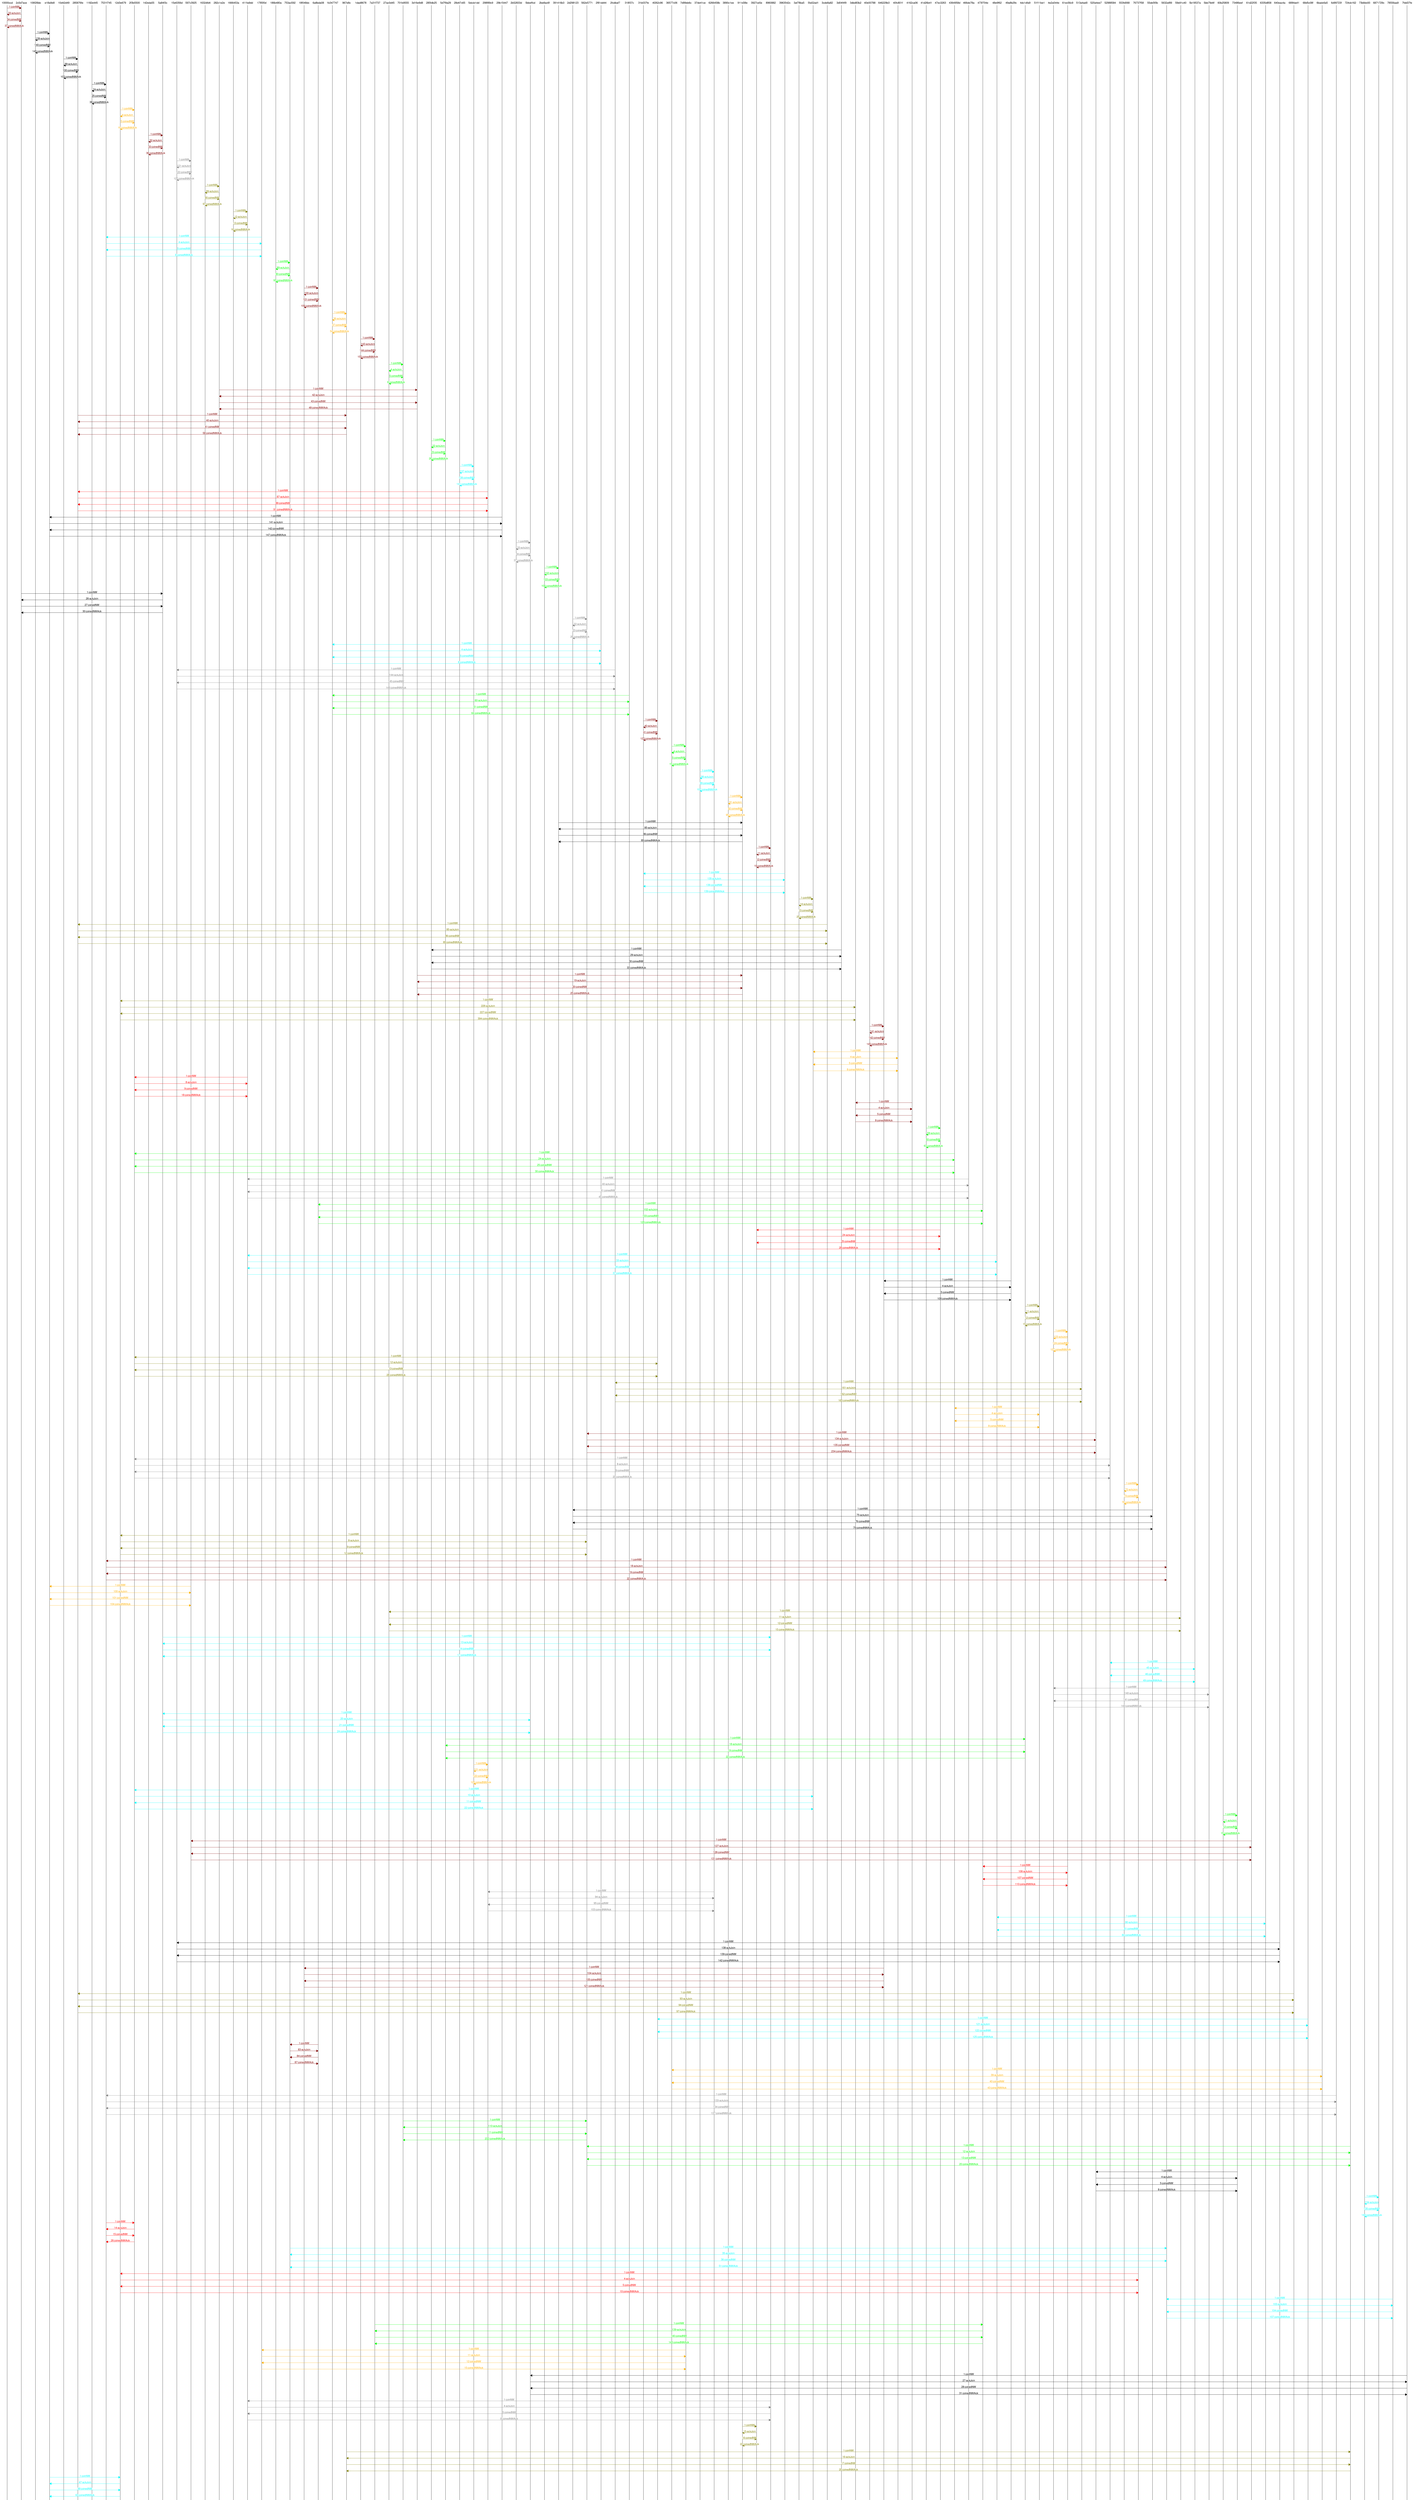 msc { 
10000ccd,2c5d7ace,106f26bb,e18a9e8,10d42d49,285876fe,1182e445,7531f745,12d3e679,2f3b5500,142eda55,5a84f3c,15e6356d,597c3925,1632dfd4,282c1e2e,1666453a,411fa9dd,1785f0d,186b480a,753ac592,18f048dc,6a8bda08,1b347747,967e8c,1dad8678,7a31f737,27ac0d45,701b9555,3d16e9d8,285fdb25,5d7f9a29,28d47c65,5dccb1dd,298f89c9,29b15447,2b52833d,5bbeffcd,2be8ac6f,391416b3,2d298123,562e5771,2f81dd44,2fcdbaf7,318f37c,31b037fe,4f262c96,36577c06,7d99eb6c,37de41ce,6266458b,3890c1ee,911d38e,3927ce5e,8960882,3963542c,3af78ba5,5fa52ad1,3cde8a82,3d04f4f9,3dbd83b2,40e00788,646229b3,40fc801f,4162ca06,41d26b41,47ec3263,4364958d,466de78a,473f704e,48e9f62,49a8b29c,4dc1dfa9,51f11be1,4e2a544e,61ec56c9,513a4ad0,520a4ee7,52988584,553fd068,76737f58,55de5f0b,5632af89,59e91c40,5b19537a,5bb79d4f,60b25809,73486eef,61d22f35,6335d858,640eac4a,689fda41,68d5c08f,6badc6a5,6d99723f,724cb162,73b8dc93,6871729c,78556aa9,7fdd37fe;

10000ccd=>2c5d7ace [label="1-joinNW", textcolor="maroon", linecolor="maroon"];
2c5d7ace=>10000ccd [label="33-ackJoin", textcolor="maroon", linecolor="maroon"];
10000ccd=>2c5d7ace [label="34-joinedNW", textcolor="maroon", linecolor="maroon"];
2c5d7ace=>10000ccd [label="37-joinedNWAck", textcolor="maroon", linecolor="maroon"];
106f26bb=>e18a9e8 [label="1-joinNW", textcolor="black", linecolor="black"];
e18a9e8=>106f26bb [label="139-ackJoin", textcolor="black", linecolor="black"];
106f26bb=>e18a9e8 [label="140-joinedNW", textcolor="black", linecolor="black"];
e18a9e8=>106f26bb [label="145-joinedNWAck", textcolor="black", linecolor="black"];
10d42d49=>285876fe [label="1-joinNW", textcolor="black", linecolor="black"];
285876fe=>10d42d49 [label="99-ackJoin", textcolor="black", linecolor="black"];
10d42d49=>285876fe [label="100-joinedNW", textcolor="black", linecolor="black"];
285876fe=>10d42d49 [label="103-joinedNWAck", textcolor="black", linecolor="black"];
1182e445=>7531f745 [label="1-joinNW", textcolor="black", linecolor="black"];
7531f745=>1182e445 [label="24-ackJoin", textcolor="black", linecolor="black"];
1182e445=>7531f745 [label="25-joinedNW", textcolor="black", linecolor="black"];
7531f745=>1182e445 [label="38-joinedNWAck", textcolor="black", linecolor="black"];
12d3e679=>2f3b5500 [label="1-joinNW", textcolor="orange", linecolor="orange"];
2f3b5500=>12d3e679 [label="4-ackJoin", textcolor="orange", linecolor="orange"];
12d3e679=>2f3b5500 [label="5-joinedNW", textcolor="orange", linecolor="orange"];
2f3b5500=>12d3e679 [label="16-joinedNWAck", textcolor="orange", linecolor="orange"];
142eda55=>5a84f3c [label="1-joinNW", textcolor="maroon", linecolor="maroon"];
5a84f3c=>142eda55 [label="32-ackJoin", textcolor="maroon", linecolor="maroon"];
142eda55=>5a84f3c [label="33-joinedNW", textcolor="maroon", linecolor="maroon"];
5a84f3c=>142eda55 [label="36-joinedNWAck", textcolor="maroon", linecolor="maroon"];
15e6356d=>597c3925 [label="1-joinNW", textcolor="gray", linecolor="gray"];
597c3925=>15e6356d [label="121-ackJoin", textcolor="gray", linecolor="gray"];
15e6356d=>597c3925 [label="122-joinedNW", textcolor="gray", linecolor="gray"];
597c3925=>15e6356d [label="125-joinedNWAck", textcolor="gray", linecolor="gray"];
1632dfd4=>282c1e2e [label="1-joinNW", textcolor="olive", linecolor="olive"];
282c1e2e=>1632dfd4 [label="89-ackJoin", textcolor="olive", linecolor="olive"];
1632dfd4=>282c1e2e [label="90-joinedNW", textcolor="olive", linecolor="olive"];
282c1e2e=>1632dfd4 [label="97-joinedNWAck", textcolor="olive", linecolor="olive"];
1666453a=>411fa9dd [label="1-joinNW", textcolor="olive", linecolor="olive"];
411fa9dd=>1666453a [label="12-ackJoin", textcolor="olive", linecolor="olive"];
1666453a=>411fa9dd [label="13-joinedNW", textcolor="olive", linecolor="olive"];
411fa9dd=>1666453a [label="16-joinedNWAck", textcolor="olive", linecolor="olive"];
1785f0d=>7531f745 [label="1-joinNW", textcolor="aqua", linecolor="aqua"];
7531f745=>1785f0d [label="4-ackJoin", textcolor="aqua", linecolor="aqua"];
1785f0d=>7531f745 [label="5-joinedNW", textcolor="aqua", linecolor="aqua"];
7531f745=>1785f0d [label="8-joinedNWAck", textcolor="aqua", linecolor="aqua"];
186b480a=>753ac592 [label="1-joinNW", textcolor="green", linecolor="green"];
753ac592=>186b480a [label="89-ackJoin", textcolor="green", linecolor="green"];
186b480a=>753ac592 [label="90-joinedNW", textcolor="green", linecolor="green"];
753ac592=>186b480a [label="93-joinedNWAck", textcolor="green", linecolor="green"];
18f048dc=>6a8bda08 [label="1-joinNW", textcolor="maroon", linecolor="maroon"];
6a8bda08=>18f048dc [label="100-ackJoin", textcolor="maroon", linecolor="maroon"];
18f048dc=>6a8bda08 [label="101-joinedNW", textcolor="maroon", linecolor="maroon"];
6a8bda08=>18f048dc [label="106-joinedNWAck", textcolor="maroon", linecolor="maroon"];
1b347747=>967e8c [label="1-joinNW", textcolor="orange", linecolor="orange"];
967e8c=>1b347747 [label="36-ackJoin", textcolor="orange", linecolor="orange"];
1b347747=>967e8c [label="37-joinedNW", textcolor="orange", linecolor="orange"];
967e8c=>1b347747 [label="54-joinedNWAck", textcolor="orange", linecolor="orange"];
1dad8678=>7a31f737 [label="1-joinNW", textcolor="maroon", linecolor="maroon"];
7a31f737=>1dad8678 [label="143-ackJoin", textcolor="maroon", linecolor="maroon"];
1dad8678=>7a31f737 [label="144-joinedNW", textcolor="maroon", linecolor="maroon"];
7a31f737=>1dad8678 [label="155-joinedNWAck", textcolor="maroon", linecolor="maroon"];
27ac0d45=>701b9555 [label="1-joinNW", textcolor="green", linecolor="green"];
701b9555=>27ac0d45 [label="4-ackJoin", textcolor="green", linecolor="green"];
27ac0d45=>701b9555 [label="5-joinedNW", textcolor="green", linecolor="green"];
701b9555=>27ac0d45 [label="8-joinedNWAck", textcolor="green", linecolor="green"];
282c1e2e=>3d16e9d8 [label="1-joinNW", textcolor="maroon", linecolor="maroon"];
3d16e9d8=>282c1e2e [label="42-ackJoin", textcolor="maroon", linecolor="maroon"];
282c1e2e=>3d16e9d8 [label="43-joinedNW", textcolor="maroon", linecolor="maroon"];
3d16e9d8=>282c1e2e [label="48-joinedNWAck", textcolor="maroon", linecolor="maroon"];
285876fe=>967e8c [label="1-joinNW", textcolor="maroon", linecolor="maroon"];
967e8c=>285876fe [label="40-ackJoin", textcolor="maroon", linecolor="maroon"];
285876fe=>967e8c [label="41-joinedNW", textcolor="maroon", linecolor="maroon"];
967e8c=>285876fe [label="58-joinedNWAck", textcolor="maroon", linecolor="maroon"];
285fdb25=>5d7f9a29 [label="1-joinNW", textcolor="green", linecolor="green"];
5d7f9a29=>285fdb25 [label="22-ackJoin", textcolor="green", linecolor="green"];
285fdb25=>5d7f9a29 [label="23-joinedNW", textcolor="green", linecolor="green"];
5d7f9a29=>285fdb25 [label="26-joinedNWAck", textcolor="green", linecolor="green"];
28d47c65=>5dccb1dd [label="1-joinNW", textcolor="aqua", linecolor="aqua"];
5dccb1dd=>28d47c65 [label="137-ackJoin", textcolor="aqua", linecolor="aqua"];
28d47c65=>5dccb1dd [label="138-joinedNW", textcolor="aqua", linecolor="aqua"];
5dccb1dd=>28d47c65 [label="141-joinedNWAck", textcolor="aqua", linecolor="aqua"];
298f89c9=>285876fe [label="1-joinNW", textcolor="red", linecolor="red"];
285876fe=>298f89c9 [label="87-ackJoin", textcolor="red", linecolor="red"];
298f89c9=>285876fe [label="88-joinedNW", textcolor="red", linecolor="red"];
285876fe=>298f89c9 [label="91-joinedNWAck", textcolor="red", linecolor="red"];
29b15447=>e18a9e8 [label="1-joinNW", textcolor="black", linecolor="black"];
e18a9e8=>29b15447 [label="141-ackJoin", textcolor="black", linecolor="black"];
29b15447=>e18a9e8 [label="142-joinedNW", textcolor="black", linecolor="black"];
e18a9e8=>29b15447 [label="147-joinedNWAck", textcolor="black", linecolor="black"];
2b52833d=>5bbeffcd [label="1-joinNW", textcolor="gray", linecolor="gray"];
5bbeffcd=>2b52833d [label="33-ackJoin", textcolor="gray", linecolor="gray"];
2b52833d=>5bbeffcd [label="34-joinedNW", textcolor="gray", linecolor="gray"];
5bbeffcd=>2b52833d [label="37-joinedNWAck", textcolor="gray", linecolor="gray"];
2be8ac6f=>391416b3 [label="1-joinNW", textcolor="green", linecolor="green"];
391416b3=>2be8ac6f [label="102-ackJoin", textcolor="green", linecolor="green"];
2be8ac6f=>391416b3 [label="103-joinedNW", textcolor="green", linecolor="green"];
391416b3=>2be8ac6f [label="106-joinedNWAck", textcolor="green", linecolor="green"];
2c5d7ace=>5a84f3c [label="1-joinNW", textcolor="black", linecolor="black"];
5a84f3c=>2c5d7ace [label="26-ackJoin", textcolor="black", linecolor="black"];
2c5d7ace=>5a84f3c [label="27-joinedNW", textcolor="black", linecolor="black"];
5a84f3c=>2c5d7ace [label="30-joinedNWAck", textcolor="black", linecolor="black"];
2d298123=>562e5771 [label="1-joinNW", textcolor="gray", linecolor="gray"];
562e5771=>2d298123 [label="22-ackJoin", textcolor="gray", linecolor="gray"];
2d298123=>562e5771 [label="23-joinedNW", textcolor="gray", linecolor="gray"];
562e5771=>2d298123 [label="26-joinedNWAck", textcolor="gray", linecolor="gray"];
2f81dd44=>1b347747 [label="1-joinNW", textcolor="aqua", linecolor="aqua"];
1b347747=>2f81dd44 [label="4-ackJoin", textcolor="aqua", linecolor="aqua"];
2f81dd44=>1b347747 [label="5-joinedNW", textcolor="aqua", linecolor="aqua"];
1b347747=>2f81dd44 [label="8-joinedNWAck", textcolor="aqua", linecolor="aqua"];
2fcdbaf7=>15e6356d [label="1-joinNW", textcolor="gray", linecolor="gray"];
15e6356d=>2fcdbaf7 [label="144-ackJoin", textcolor="gray", linecolor="gray"];
2fcdbaf7=>15e6356d [label="145-joinedNW", textcolor="gray", linecolor="gray"];
15e6356d=>2fcdbaf7 [label="148-joinedNWAck", textcolor="gray", linecolor="gray"];
318f37c=>1b347747 [label="1-joinNW", textcolor="green", linecolor="green"];
1b347747=>318f37c [label="60-ackJoin", textcolor="green", linecolor="green"];
318f37c=>1b347747 [label="61-joinedNW", textcolor="green", linecolor="green"];
1b347747=>318f37c [label="64-joinedNWAck", textcolor="green", linecolor="green"];
31b037fe=>4f262c96 [label="1-joinNW", textcolor="maroon", linecolor="maroon"];
4f262c96=>31b037fe [label="40-ackJoin", textcolor="maroon", linecolor="maroon"];
31b037fe=>4f262c96 [label="41-joinedNW", textcolor="maroon", linecolor="maroon"];
4f262c96=>31b037fe [label="123-joinedNWAck", textcolor="maroon", linecolor="maroon"];
36577c06=>7d99eb6c [label="1-joinNW", textcolor="green", linecolor="green"];
7d99eb6c=>36577c06 [label="4-ackJoin", textcolor="green", linecolor="green"];
36577c06=>7d99eb6c [label="5-joinedNW", textcolor="green", linecolor="green"];
7d99eb6c=>36577c06 [label="15-joinedNWAck", textcolor="green", linecolor="green"];
37de41ce=>6266458b [label="1-joinNW", textcolor="aqua", linecolor="aqua"];
6266458b=>37de41ce [label="98-ackJoin", textcolor="aqua", linecolor="aqua"];
37de41ce=>6266458b [label="99-joinedNW", textcolor="aqua", linecolor="aqua"];
6266458b=>37de41ce [label="102-joinedNWAck", textcolor="aqua", linecolor="aqua"];
3890c1ee=>911d38e [label="1-joinNW", textcolor="orange", linecolor="orange"];
911d38e=>3890c1ee [label="91-ackJoin", textcolor="orange", linecolor="orange"];
3890c1ee=>911d38e [label="92-joinedNW", textcolor="orange", linecolor="orange"];
911d38e=>3890c1ee [label="95-joinedNWAck", textcolor="orange", linecolor="orange"];
391416b3=>911d38e [label="1-joinNW", textcolor="black", linecolor="black"];
911d38e=>391416b3 [label="85-ackJoin", textcolor="black", linecolor="black"];
391416b3=>911d38e [label="86-joinedNW", textcolor="black", linecolor="black"];
911d38e=>391416b3 [label="89-joinedNWAck", textcolor="black", linecolor="black"];
3927ce5e=>8960882 [label="1-joinNW", textcolor="maroon", linecolor="maroon"];
8960882=>3927ce5e [label="11-ackJoin", textcolor="maroon", linecolor="maroon"];
3927ce5e=>8960882 [label="12-joinedNW", textcolor="maroon", linecolor="maroon"];
8960882=>3927ce5e [label="19-joinedNWAck", textcolor="maroon", linecolor="maroon"];
3963542c=>31b037fe [label="1-joinNW", textcolor="aqua", linecolor="aqua"];
31b037fe=>3963542c [label="135-ackJoin", textcolor="aqua", linecolor="aqua"];
3963542c=>31b037fe [label="136-joinedNW", textcolor="aqua", linecolor="aqua"];
31b037fe=>3963542c [label="139-joinedNWAck", textcolor="aqua", linecolor="aqua"];
3af78ba5=>5fa52ad1 [label="1-joinNW", textcolor="olive", linecolor="olive"];
5fa52ad1=>3af78ba5 [label="14-ackJoin", textcolor="olive", linecolor="olive"];
3af78ba5=>5fa52ad1 [label="15-joinedNW", textcolor="olive", linecolor="olive"];
5fa52ad1=>3af78ba5 [label="25-joinedNWAck", textcolor="olive", linecolor="olive"];
3cde8a82=>285876fe [label="1-joinNW", textcolor="olive", linecolor="olive"];
285876fe=>3cde8a82 [label="85-ackJoin", textcolor="olive", linecolor="olive"];
3cde8a82=>285876fe [label="86-joinedNW", textcolor="olive", linecolor="olive"];
285876fe=>3cde8a82 [label="89-joinedNWAck", textcolor="olive", linecolor="olive"];
3d04f4f9=>285fdb25 [label="1-joinNW", textcolor="black", linecolor="black"];
285fdb25=>3d04f4f9 [label="29-ackJoin", textcolor="black", linecolor="black"];
3d04f4f9=>285fdb25 [label="30-joinedNW", textcolor="black", linecolor="black"];
285fdb25=>3d04f4f9 [label="33-joinedNWAck", textcolor="black", linecolor="black"];
3d16e9d8=>911d38e [label="1-joinNW", textcolor="maroon", linecolor="maroon"];
911d38e=>3d16e9d8 [label="19-ackJoin", textcolor="maroon", linecolor="maroon"];
3d16e9d8=>911d38e [label="20-joinedNW", textcolor="maroon", linecolor="maroon"];
911d38e=>3d16e9d8 [label="25-joinedNWAck", textcolor="maroon", linecolor="maroon"];
3dbd83b2=>12d3e679 [label="1-joinNW", textcolor="olive", linecolor="olive"];
12d3e679=>3dbd83b2 [label="226-ackJoin", textcolor="olive", linecolor="olive"];
3dbd83b2=>12d3e679 [label="227-joinedNW", textcolor="olive", linecolor="olive"];
12d3e679=>3dbd83b2 [label="394-joinedNWAck", textcolor="olive", linecolor="olive"];
40e00788=>646229b3 [label="1-joinNW", textcolor="maroon", linecolor="maroon"];
646229b3=>40e00788 [label="141-ackJoin", textcolor="maroon", linecolor="maroon"];
40e00788=>646229b3 [label="142-joinedNW", textcolor="maroon", linecolor="maroon"];
646229b3=>40e00788 [label="145-joinedNWAck", textcolor="maroon", linecolor="maroon"];
40fc801f=>5fa52ad1 [label="1-joinNW", textcolor="orange", linecolor="orange"];
5fa52ad1=>40fc801f [label="4-ackJoin", textcolor="orange", linecolor="orange"];
40fc801f=>5fa52ad1 [label="5-joinedNW", textcolor="orange", linecolor="orange"];
5fa52ad1=>40fc801f [label="8-joinedNWAck", textcolor="orange", linecolor="orange"];
411fa9dd=>2f3b5500 [label="1-joinNW", textcolor="red", linecolor="red"];
2f3b5500=>411fa9dd [label="8-ackJoin", textcolor="red", linecolor="red"];
411fa9dd=>2f3b5500 [label="9-joinedNW", textcolor="red", linecolor="red"];
2f3b5500=>411fa9dd [label="18-joinedNWAck", textcolor="red", linecolor="red"];
4162ca06=>3dbd83b2 [label="1-joinNW", textcolor="maroon", linecolor="maroon"];
3dbd83b2=>4162ca06 [label="4-ackJoin", textcolor="maroon", linecolor="maroon"];
4162ca06=>3dbd83b2 [label="5-joinedNW", textcolor="maroon", linecolor="maroon"];
3dbd83b2=>4162ca06 [label="8-joinedNWAck", textcolor="maroon", linecolor="maroon"];
41d26b41=>47ec3263 [label="1-joinNW", textcolor="green", linecolor="green"];
47ec3263=>41d26b41 [label="59-ackJoin", textcolor="green", linecolor="green"];
41d26b41=>47ec3263 [label="60-joinedNW", textcolor="green", linecolor="green"];
47ec3263=>41d26b41 [label="63-joinedNWAck", textcolor="green", linecolor="green"];
4364958d=>2f3b5500 [label="1-joinNW", textcolor="green", linecolor="green"];
2f3b5500=>4364958d [label="24-ackJoin", textcolor="green", linecolor="green"];
4364958d=>2f3b5500 [label="25-joinedNW", textcolor="green", linecolor="green"];
2f3b5500=>4364958d [label="30-joinedNWAck", textcolor="green", linecolor="green"];
466de78a=>411fa9dd [label="1-joinNW", textcolor="gray", linecolor="gray"];
411fa9dd=>466de78a [label="40-ackJoin", textcolor="gray", linecolor="gray"];
466de78a=>411fa9dd [label="41-joinedNW", textcolor="gray", linecolor="gray"];
411fa9dd=>466de78a [label="45-joinedNWAck", textcolor="gray", linecolor="gray"];
473f704e=>6a8bda08 [label="1-joinNW", textcolor="green", linecolor="green"];
6a8bda08=>473f704e [label="102-ackJoin", textcolor="green", linecolor="green"];
473f704e=>6a8bda08 [label="103-joinedNW", textcolor="green", linecolor="green"];
6a8bda08=>473f704e [label="126-joinedNWAck", textcolor="green", linecolor="green"];
47ec3263=>3927ce5e [label="1-joinNW", textcolor="red", linecolor="red"];
3927ce5e=>47ec3263 [label="24-ackJoin", textcolor="red", linecolor="red"];
47ec3263=>3927ce5e [label="25-joinedNW", textcolor="red", linecolor="red"];
3927ce5e=>47ec3263 [label="28-joinedNWAck", textcolor="red", linecolor="red"];
48e9f62=>411fa9dd [label="1-joinNW", textcolor="aqua", linecolor="aqua"];
411fa9dd=>48e9f62 [label="33-ackJoin", textcolor="aqua", linecolor="aqua"];
48e9f62=>411fa9dd [label="34-joinedNW", textcolor="aqua", linecolor="aqua"];
411fa9dd=>48e9f62 [label="37-joinedNWAck", textcolor="aqua", linecolor="aqua"];
49a8b29c=>646229b3 [label="1-joinNW", textcolor="black", linecolor="black"];
646229b3=>49a8b29c [label="4-ackJoin", textcolor="black", linecolor="black"];
49a8b29c=>646229b3 [label="5-joinedNW", textcolor="black", linecolor="black"];
646229b3=>49a8b29c [label="108-joinedNWAck", textcolor="black", linecolor="black"];
4dc1dfa9=>51f11be1 [label="1-joinNW", textcolor="olive", linecolor="olive"];
51f11be1=>4dc1dfa9 [label="11-ackJoin", textcolor="olive", linecolor="olive"];
4dc1dfa9=>51f11be1 [label="12-joinedNW", textcolor="olive", linecolor="olive"];
51f11be1=>4dc1dfa9 [label="15-joinedNWAck", textcolor="olive", linecolor="olive"];
4e2a544e=>61ec56c9 [label="1-joinNW", textcolor="orange", linecolor="orange"];
61ec56c9=>4e2a544e [label="123-ackJoin", textcolor="orange", linecolor="orange"];
4e2a544e=>61ec56c9 [label="124-joinedNW", textcolor="orange", linecolor="orange"];
61ec56c9=>4e2a544e [label="127-joinedNWAck", textcolor="orange", linecolor="orange"];
4f262c96=>2f3b5500 [label="1-joinNW", textcolor="olive", linecolor="olive"];
2f3b5500=>4f262c96 [label="12-ackJoin", textcolor="olive", linecolor="olive"];
4f262c96=>2f3b5500 [label="13-joinedNW", textcolor="olive", linecolor="olive"];
2f3b5500=>4f262c96 [label="28-joinedNWAck", textcolor="olive", linecolor="olive"];
513a4ad0=>2fcdbaf7 [label="1-joinNW", textcolor="olive", linecolor="olive"];
2fcdbaf7=>513a4ad0 [label="161-ackJoin", textcolor="olive", linecolor="olive"];
513a4ad0=>2fcdbaf7 [label="162-joinedNW", textcolor="olive", linecolor="olive"];
2fcdbaf7=>513a4ad0 [label="165-joinedNWAck", textcolor="olive", linecolor="olive"];
51f11be1=>4364958d [label="1-joinNW", textcolor="orange", linecolor="orange"];
4364958d=>51f11be1 [label="4-ackJoin", textcolor="orange", linecolor="orange"];
51f11be1=>4364958d [label="5-joinedNW", textcolor="orange", linecolor="orange"];
4364958d=>51f11be1 [label="8-joinedNWAck", textcolor="orange", linecolor="orange"];
520a4ee7=>562e5771 [label="1-joinNW", textcolor="maroon", linecolor="maroon"];
562e5771=>520a4ee7 [label="134-ackJoin", textcolor="maroon", linecolor="maroon"];
520a4ee7=>562e5771 [label="135-joinedNW", textcolor="maroon", linecolor="maroon"];
562e5771=>520a4ee7 [label="234-joinedNWAck", textcolor="maroon", linecolor="maroon"];
52988584=>2f3b5500 [label="1-joinNW", textcolor="gray", linecolor="gray"];
2f3b5500=>52988584 [label="8-ackJoin", textcolor="gray", linecolor="gray"];
52988584=>2f3b5500 [label="9-joinedNW", textcolor="gray", linecolor="gray"];
2f3b5500=>52988584 [label="20-joinedNWAck", textcolor="gray", linecolor="gray"];
553fd068=>76737f58 [label="1-joinNW", textcolor="orange", linecolor="orange"];
76737f58=>553fd068 [label="72-ackJoin", textcolor="orange", linecolor="orange"];
553fd068=>76737f58 [label="73-joinedNW", textcolor="orange", linecolor="orange"];
76737f58=>553fd068 [label="76-joinedNWAck", textcolor="orange", linecolor="orange"];
55de5f0b=>2d298123 [label="1-joinNW", textcolor="black", linecolor="black"];
2d298123=>55de5f0b [label="75-ackJoin", textcolor="black", linecolor="black"];
55de5f0b=>2d298123 [label="76-joinedNW", textcolor="black", linecolor="black"];
2d298123=>55de5f0b [label="79-joinedNWAck", textcolor="black", linecolor="black"];
562e5771=>12d3e679 [label="1-joinNW", textcolor="olive", linecolor="olive"];
12d3e679=>562e5771 [label="8-ackJoin", textcolor="olive", linecolor="olive"];
562e5771=>12d3e679 [label="9-joinedNW", textcolor="olive", linecolor="olive"];
12d3e679=>562e5771 [label="12-joinedNWAck", textcolor="olive", linecolor="olive"];
5632af89=>7531f745 [label="1-joinNW", textcolor="maroon", linecolor="maroon"];
7531f745=>5632af89 [label="18-ackJoin", textcolor="maroon", linecolor="maroon"];
5632af89=>7531f745 [label="19-joinedNW", textcolor="maroon", linecolor="maroon"];
7531f745=>5632af89 [label="22-joinedNWAck", textcolor="maroon", linecolor="maroon"];
597c3925=>e18a9e8 [label="1-joinNW", textcolor="orange", linecolor="orange"];
e18a9e8=>597c3925 [label="100-ackJoin", textcolor="orange", linecolor="orange"];
597c3925=>e18a9e8 [label="101-joinedNW", textcolor="orange", linecolor="orange"];
e18a9e8=>597c3925 [label="104-joinedNWAck", textcolor="orange", linecolor="orange"];
59e91c40=>27ac0d45 [label="1-joinNW", textcolor="olive", linecolor="olive"];
27ac0d45=>59e91c40 [label="11-ackJoin", textcolor="olive", linecolor="olive"];
59e91c40=>27ac0d45 [label="12-joinedNW", textcolor="olive", linecolor="olive"];
27ac0d45=>59e91c40 [label="15-joinedNWAck", textcolor="olive", linecolor="olive"];
5a84f3c=>8960882 [label="1-joinNW", textcolor="aqua", linecolor="aqua"];
8960882=>5a84f3c [label="13-ackJoin", textcolor="aqua", linecolor="aqua"];
5a84f3c=>8960882 [label="14-joinedNW", textcolor="aqua", linecolor="aqua"];
8960882=>5a84f3c [label="17-joinedNWAck", textcolor="aqua", linecolor="aqua"];
5b19537a=>52988584 [label="1-joinNW", textcolor="aqua", linecolor="aqua"];
52988584=>5b19537a [label="45-ackJoin", textcolor="aqua", linecolor="aqua"];
5b19537a=>52988584 [label="46-joinedNW", textcolor="aqua", linecolor="aqua"];
52988584=>5b19537a [label="49-joinedNWAck", textcolor="aqua", linecolor="aqua"];
5bb79d4f=>4e2a544e [label="1-joinNW", textcolor="gray", linecolor="gray"];
4e2a544e=>5bb79d4f [label="140-ackJoin", textcolor="gray", linecolor="gray"];
5bb79d4f=>4e2a544e [label="141-joinedNW", textcolor="gray", linecolor="gray"];
4e2a544e=>5bb79d4f [label="144-joinedNWAck", textcolor="gray", linecolor="gray"];
5bbeffcd=>5a84f3c [label="1-joinNW", textcolor="aqua", linecolor="aqua"];
5a84f3c=>5bbeffcd [label="20-ackJoin", textcolor="aqua", linecolor="aqua"];
5bbeffcd=>5a84f3c [label="21-joinedNW", textcolor="aqua", linecolor="aqua"];
5a84f3c=>5bbeffcd [label="24-joinedNWAck", textcolor="aqua", linecolor="aqua"];
5d7f9a29=>4dc1dfa9 [label="1-joinNW", textcolor="green", linecolor="green"];
4dc1dfa9=>5d7f9a29 [label="18-ackJoin", textcolor="green", linecolor="green"];
5d7f9a29=>4dc1dfa9 [label="19-joinedNW", textcolor="green", linecolor="green"];
4dc1dfa9=>5d7f9a29 [label="22-joinedNWAck", textcolor="green", linecolor="green"];
5dccb1dd=>298f89c9 [label="1-joinNW", textcolor="orange", linecolor="orange"];
298f89c9=>5dccb1dd [label="121-ackJoin", textcolor="orange", linecolor="orange"];
5dccb1dd=>298f89c9 [label="122-joinedNW", textcolor="orange", linecolor="orange"];
298f89c9=>5dccb1dd [label="125-joinedNWAck", textcolor="orange", linecolor="orange"];
5fa52ad1=>2f3b5500 [label="1-joinNW", textcolor="aqua", linecolor="aqua"];
2f3b5500=>5fa52ad1 [label="10-ackJoin", textcolor="aqua", linecolor="aqua"];
5fa52ad1=>2f3b5500 [label="11-joinedNW", textcolor="aqua", linecolor="aqua"];
2f3b5500=>5fa52ad1 [label="22-joinedNWAck", textcolor="aqua", linecolor="aqua"];
60b25809=>73486eef [label="1-joinNW", textcolor="green", linecolor="green"];
73486eef=>60b25809 [label="11-ackJoin", textcolor="green", linecolor="green"];
60b25809=>73486eef [label="12-joinedNW", textcolor="green", linecolor="green"];
73486eef=>60b25809 [label="15-joinedNWAck", textcolor="green", linecolor="green"];
61d22f35=>597c3925 [label="1-joinNW", textcolor="maroon", linecolor="maroon"];
597c3925=>61d22f35 [label="127-ackJoin", textcolor="maroon", linecolor="maroon"];
61d22f35=>597c3925 [label="128-joinedNW", textcolor="maroon", linecolor="maroon"];
597c3925=>61d22f35 [label="131-joinedNWAck", textcolor="maroon", linecolor="maroon"];
61ec56c9=>473f704e [label="1-joinNW", textcolor="red", linecolor="red"];
473f704e=>61ec56c9 [label="106-ackJoin", textcolor="red", linecolor="red"];
61ec56c9=>473f704e [label="107-joinedNW", textcolor="red", linecolor="red"];
473f704e=>61ec56c9 [label="110-joinedNWAck", textcolor="red", linecolor="red"];
6266458b=>298f89c9 [label="1-joinNW", textcolor="gray", linecolor="gray"];
298f89c9=>6266458b [label="94-ackJoin", textcolor="gray", linecolor="gray"];
6266458b=>298f89c9 [label="95-joinedNW", textcolor="gray", linecolor="gray"];
298f89c9=>6266458b [label="103-joinedNWAck", textcolor="gray", linecolor="gray"];
6335d858=>48e9f62 [label="1-joinNW", textcolor="aqua", linecolor="aqua"];
48e9f62=>6335d858 [label="80-ackJoin", textcolor="aqua", linecolor="aqua"];
6335d858=>48e9f62 [label="81-joinedNW", textcolor="aqua", linecolor="aqua"];
48e9f62=>6335d858 [label="84-joinedNWAck", textcolor="aqua", linecolor="aqua"];
640eac4a=>15e6356d [label="1-joinNW", textcolor="black", linecolor="black"];
15e6356d=>640eac4a [label="138-ackJoin", textcolor="black", linecolor="black"];
640eac4a=>15e6356d [label="139-joinedNW", textcolor="black", linecolor="black"];
15e6356d=>640eac4a [label="142-joinedNWAck", textcolor="black", linecolor="black"];
646229b3=>18f048dc [label="1-joinNW", textcolor="maroon", linecolor="maroon"];
18f048dc=>646229b3 [label="104-ackJoin", textcolor="maroon", linecolor="maroon"];
646229b3=>18f048dc [label="105-joinedNW", textcolor="maroon", linecolor="maroon"];
18f048dc=>646229b3 [label="121-joinedNWAck", textcolor="maroon", linecolor="maroon"];
689fda41=>285876fe [label="1-joinNW", textcolor="olive", linecolor="olive"];
285876fe=>689fda41 [label="93-ackJoin", textcolor="olive", linecolor="olive"];
689fda41=>285876fe [label="94-joinedNW", textcolor="olive", linecolor="olive"];
285876fe=>689fda41 [label="97-joinedNWAck", textcolor="olive", linecolor="olive"];
68d5c08f=>4f262c96 [label="1-joinNW", textcolor="aqua", linecolor="aqua"];
4f262c96=>68d5c08f [label="121-ackJoin", textcolor="aqua", linecolor="aqua"];
68d5c08f=>4f262c96 [label="122-joinedNW", textcolor="aqua", linecolor="aqua"];
4f262c96=>68d5c08f [label="125-joinedNWAck", textcolor="aqua", linecolor="aqua"];
6a8bda08=>753ac592 [label="1-joinNW", textcolor="maroon", linecolor="maroon"];
753ac592=>6a8bda08 [label="83-ackJoin", textcolor="maroon", linecolor="maroon"];
6a8bda08=>753ac592 [label="84-joinedNW", textcolor="maroon", linecolor="maroon"];
753ac592=>6a8bda08 [label="87-joinedNWAck", textcolor="maroon", linecolor="maroon"];
6badc6a5=>36577c06 [label="1-joinNW", textcolor="orange", linecolor="orange"];
36577c06=>6badc6a5 [label="39-ackJoin", textcolor="orange", linecolor="orange"];
6badc6a5=>36577c06 [label="40-joinedNW", textcolor="orange", linecolor="orange"];
36577c06=>6badc6a5 [label="43-joinedNWAck", textcolor="orange", linecolor="orange"];
6d99723f=>7531f745 [label="1-joinNW", textcolor="gray", linecolor="gray"];
7531f745=>6d99723f [label="133-ackJoin", textcolor="gray", linecolor="gray"];
6d99723f=>7531f745 [label="134-joinedNW", textcolor="gray", linecolor="gray"];
7531f745=>6d99723f [label="137-joinedNWAck", textcolor="gray", linecolor="gray"];
701b9555=>562e5771 [label="1-joinNW", textcolor="green", linecolor="green"];
562e5771=>701b9555 [label="110-ackJoin", textcolor="green", linecolor="green"];
701b9555=>562e5771 [label="111-joinedNW", textcolor="green", linecolor="green"];
562e5771=>701b9555 [label="232-joinedNWAck", textcolor="green", linecolor="green"];
724cb162=>562e5771 [label="1-joinNW", textcolor="green", linecolor="green"];
562e5771=>724cb162 [label="12-ackJoin", textcolor="green", linecolor="green"];
724cb162=>562e5771 [label="13-joinedNW", textcolor="green", linecolor="green"];
562e5771=>724cb162 [label="20-joinedNWAck", textcolor="green", linecolor="green"];
73486eef=>520a4ee7 [label="1-joinNW", textcolor="black", linecolor="black"];
520a4ee7=>73486eef [label="4-ackJoin", textcolor="black", linecolor="black"];
73486eef=>520a4ee7 [label="5-joinedNW", textcolor="black", linecolor="black"];
520a4ee7=>73486eef [label="8-joinedNWAck", textcolor="black", linecolor="black"];
73b8dc93=>6871729c [label="1-joinNW", textcolor="aqua", linecolor="aqua"];
6871729c=>73b8dc93 [label="134-ackJoin", textcolor="aqua", linecolor="aqua"];
73b8dc93=>6871729c [label="135-joinedNW", textcolor="aqua", linecolor="aqua"];
6871729c=>73b8dc93 [label="140-joinedNWAck", textcolor="aqua", linecolor="aqua"];
7531f745=>2f3b5500 [label="1-joinNW", textcolor="red", linecolor="red"];
2f3b5500=>7531f745 [label="14-ackJoin", textcolor="red", linecolor="red"];
7531f745=>2f3b5500 [label="15-joinedNW", textcolor="red", linecolor="red"];
2f3b5500=>7531f745 [label="26-joinedNWAck", textcolor="red", linecolor="red"];
753ac592=>5632af89 [label="1-joinNW", textcolor="aqua", linecolor="aqua"];
5632af89=>753ac592 [label="35-ackJoin", textcolor="aqua", linecolor="aqua"];
753ac592=>5632af89 [label="36-joinedNW", textcolor="aqua", linecolor="aqua"];
5632af89=>753ac592 [label="51-joinedNWAck", textcolor="aqua", linecolor="aqua"];
76737f58=>12d3e679 [label="1-joinNW", textcolor="red", linecolor="red"];
12d3e679=>76737f58 [label="4-ackJoin", textcolor="red", linecolor="red"];
76737f58=>12d3e679 [label="5-joinedNW", textcolor="red", linecolor="red"];
12d3e679=>76737f58 [label="10-joinedNWAck", textcolor="red", linecolor="red"];
78556aa9=>5632af89 [label="1-joinNW", textcolor="aqua", linecolor="aqua"];
5632af89=>78556aa9 [label="103-ackJoin", textcolor="aqua", linecolor="aqua"];
78556aa9=>5632af89 [label="104-joinedNW", textcolor="aqua", linecolor="aqua"];
5632af89=>78556aa9 [label="107-joinedNWAck", textcolor="aqua", linecolor="aqua"];
7a31f737=>473f704e [label="1-joinNW", textcolor="green", linecolor="green"];
473f704e=>7a31f737 [label="139-ackJoin", textcolor="green", linecolor="green"];
7a31f737=>473f704e [label="140-joinedNW", textcolor="green", linecolor="green"];
473f704e=>7a31f737 [label="143-joinedNWAck", textcolor="green", linecolor="green"];
7d99eb6c=>1785f0d [label="1-joinNW", textcolor="orange", linecolor="orange"];
1785f0d=>7d99eb6c [label="11-ackJoin", textcolor="orange", linecolor="orange"];
7d99eb6c=>1785f0d [label="12-joinedNW", textcolor="orange", linecolor="orange"];
1785f0d=>7d99eb6c [label="15-joinedNWAck", textcolor="orange", linecolor="orange"];
7fdd37fe=>5bbeffcd [label="1-joinNW", textcolor="black", linecolor="black"];
5bbeffcd=>7fdd37fe [label="27-ackJoin", textcolor="black", linecolor="black"];
7fdd37fe=>5bbeffcd [label="28-joinedNW", textcolor="black", linecolor="black"];
5bbeffcd=>7fdd37fe [label="31-joinedNWAck", textcolor="black", linecolor="black"];
8960882=>411fa9dd [label="1-joinNW", textcolor="gray", linecolor="gray"];
411fa9dd=>8960882 [label="4-ackJoin", textcolor="gray", linecolor="gray"];
8960882=>411fa9dd [label="5-joinedNW", textcolor="gray", linecolor="gray"];
411fa9dd=>8960882 [label="8-joinedNWAck", textcolor="gray", linecolor="gray"];
911d38e=>3927ce5e [label="1-joinNW", textcolor="olive", linecolor="olive"];
3927ce5e=>911d38e [label="15-ackJoin", textcolor="olive", linecolor="olive"];
911d38e=>3927ce5e [label="16-joinedNW", textcolor="olive", linecolor="olive"];
3927ce5e=>911d38e [label="22-joinedNWAck", textcolor="olive", linecolor="olive"];
967e8c=>724cb162 [label="1-joinNW", textcolor="olive", linecolor="olive"];
724cb162=>967e8c [label="16-ackJoin", textcolor="olive", linecolor="olive"];
967e8c=>724cb162 [label="17-joinedNW", textcolor="olive", linecolor="olive"];
724cb162=>967e8c [label="20-joinedNWAck", textcolor="olive", linecolor="olive"];
e18a9e8=>12d3e679 [label="1-joinNW", textcolor="aqua", linecolor="aqua"];
12d3e679=>e18a9e8 [label="47-ackJoin", textcolor="aqua", linecolor="aqua"];
e18a9e8=>12d3e679 [label="48-joinedNW", textcolor="aqua", linecolor="aqua"];
12d3e679=>e18a9e8 [label="63-joinedNWAck", textcolor="aqua", linecolor="aqua"];
}

